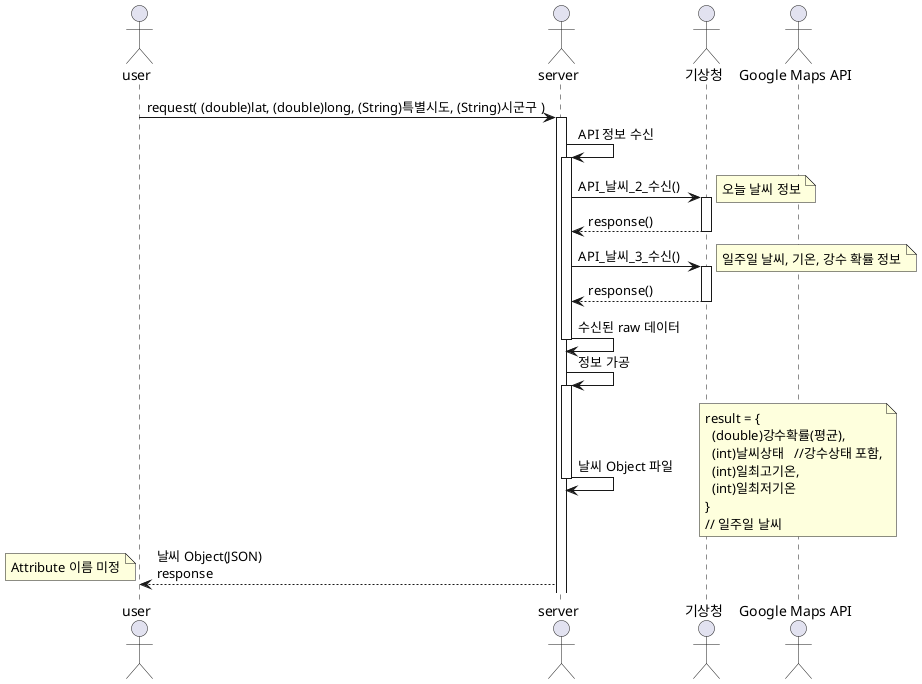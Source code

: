 @startuml seq_weather_week_realtime

actor user
actor server
actor weather as "기상청"
actor google as "Google Maps API"

user -> server : request( (double)lat, (double)long, (String)특별시도, (String)시군구 )
activate server


' server -> server: 행정구역명 확인
' activate server
' server -> google : 행정구역명_확인(lat, long)
' activate google
' google --> server : 행정구역명(String)
' deactivate google
' server -> server : 행정구역명(String)
' deactivate server


server -> server : API 정보 수신
activate server
server -> weather : API_날씨_2_수신()
note right: 오늘 날씨 정보
activate weather
weather --> server : response()
deactivate weather


server -> weather : API_날씨_3_수신()
note right: 일주일 날씨, 기온, 강수 확률 정보
activate weather
weather --> server : response()
deactivate weather
server -> server : 수신된 raw 데이터
deactivate server

server -> server : 정보 가공

activate server


server -> server : 날씨 Object 파일
note right : result = {\n  (double)강수확률(평균),\n  (int)날씨상태   //강수상태 포함,\n  (int)일최고기온,\n  (int)일최저기온\n}\n// 일주일 날씨
deactivate server

server --> user : 날씨 Object(JSON)\nresponse
note left : Attribute 이름 미정

@enduml